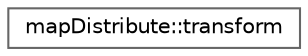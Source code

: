 digraph "Graphical Class Hierarchy"
{
 // LATEX_PDF_SIZE
  bgcolor="transparent";
  edge [fontname=Helvetica,fontsize=10,labelfontname=Helvetica,labelfontsize=10];
  node [fontname=Helvetica,fontsize=10,shape=box,height=0.2,width=0.4];
  rankdir="LR";
  Node0 [id="Node000000",label="mapDistribute::transform",height=0.2,width=0.4,color="grey40", fillcolor="white", style="filled",URL="$classFoam_1_1mapDistribute_1_1transform.html",tooltip=" "];
}
